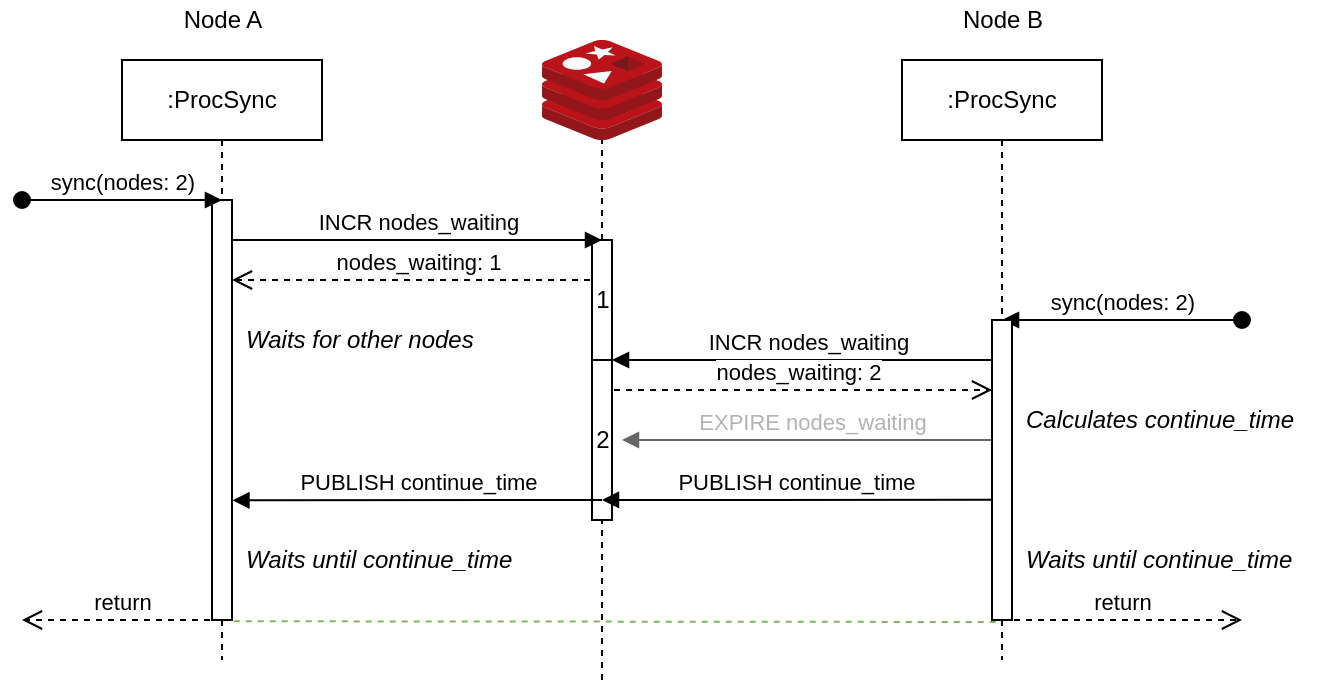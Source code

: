 <mxfile version="12.2.2" type="device" pages="1"><diagram id="95xUPI17nlWtu9CiqAwj" name="working principle"><mxGraphModel dx="640" dy="651" grid="1" gridSize="10" guides="1" tooltips="1" connect="1" arrows="1" fold="1" page="1" pageScale="1" pageWidth="850" pageHeight="1100" background="none" math="0" shadow="0"><root><mxCell id="0"/><mxCell id="1" parent="0"/><mxCell id="BkcbsBNvROkq-pkXpFz_-21" value="INCR nodes_waiting" style="html=1;verticalAlign=bottom;endArrow=block;" edge="1" parent="1" target="BkcbsBNvROkq-pkXpFz_-12"><mxGeometry width="80" relative="1" as="geometry"><mxPoint x="560" y="190" as="sourcePoint"/><mxPoint x="370" y="190" as="targetPoint"/></mxGeometry></mxCell><mxCell id="BkcbsBNvROkq-pkXpFz_-26" value="&lt;font color=&quot;#b3b3b3&quot;&gt;EXPIRE nodes_waiting&lt;/font&gt;" style="html=1;verticalAlign=bottom;endArrow=block;fillColor=#f5f5f5;strokeColor=#666666;" edge="1" parent="1"><mxGeometry width="80" relative="1" as="geometry"><mxPoint x="560" y="230" as="sourcePoint"/><mxPoint x="370" y="230" as="targetPoint"/></mxGeometry></mxCell><mxCell id="BkcbsBNvROkq-pkXpFz_-1" value=":ProcSync" style="shape=umlLifeline;perimeter=lifelinePerimeter;whiteSpace=wrap;html=1;container=1;collapsible=0;recursiveResize=0;outlineConnect=0;" vertex="1" parent="1"><mxGeometry x="120" y="40" width="100" height="300" as="geometry"/></mxCell><mxCell id="BkcbsBNvROkq-pkXpFz_-14" value="" style="html=1;points=[];perimeter=orthogonalPerimeter;" vertex="1" parent="BkcbsBNvROkq-pkXpFz_-1"><mxGeometry x="45" y="70" width="10" height="210" as="geometry"/></mxCell><mxCell id="BkcbsBNvROkq-pkXpFz_-2" value=":ProcSync" style="shape=umlLifeline;perimeter=lifelinePerimeter;whiteSpace=wrap;html=1;container=1;collapsible=0;recursiveResize=0;outlineConnect=0;" vertex="1" parent="1"><mxGeometry x="510" y="40" width="100" height="300" as="geometry"/></mxCell><mxCell id="BkcbsBNvROkq-pkXpFz_-20" value="sync(nodes: 2)" style="html=1;verticalAlign=bottom;startArrow=oval;startFill=1;endArrow=block;startSize=8;" edge="1" parent="BkcbsBNvROkq-pkXpFz_-2"><mxGeometry width="60" relative="1" as="geometry"><mxPoint x="170" y="130" as="sourcePoint"/><mxPoint x="50" y="130" as="targetPoint"/></mxGeometry></mxCell><mxCell id="BkcbsBNvROkq-pkXpFz_-19" value="" style="html=1;points=[];perimeter=orthogonalPerimeter;" vertex="1" parent="BkcbsBNvROkq-pkXpFz_-2"><mxGeometry x="45" y="130" width="10" height="150" as="geometry"/></mxCell><mxCell id="BkcbsBNvROkq-pkXpFz_-5" value="" style="aspect=fixed;html=1;points=[];align=center;image;fontSize=12;image=img/lib/mscae/Cache_Redis_Product.svg;" vertex="1" parent="1"><mxGeometry x="330" y="30" width="60" height="50" as="geometry"/></mxCell><mxCell id="BkcbsBNvROkq-pkXpFz_-8" value="" style="endArrow=none;dashed=1;html=1;" edge="1" parent="1" source="BkcbsBNvROkq-pkXpFz_-10" target="BkcbsBNvROkq-pkXpFz_-5"><mxGeometry width="50" height="50" relative="1" as="geometry"><mxPoint x="360.0" y="350" as="sourcePoint"/><mxPoint x="360.0" y="50" as="targetPoint"/></mxGeometry></mxCell><mxCell id="BkcbsBNvROkq-pkXpFz_-11" value="" style="endArrow=none;dashed=1;html=1;" edge="1" parent="1" source="BkcbsBNvROkq-pkXpFz_-12" target="BkcbsBNvROkq-pkXpFz_-10"><mxGeometry width="50" height="50" relative="1" as="geometry"><mxPoint x="360" y="350" as="sourcePoint"/><mxPoint x="360" y="80" as="targetPoint"/></mxGeometry></mxCell><mxCell id="BkcbsBNvROkq-pkXpFz_-13" value="" style="endArrow=none;dashed=1;html=1;" edge="1" parent="1" target="BkcbsBNvROkq-pkXpFz_-12"><mxGeometry width="50" height="50" relative="1" as="geometry"><mxPoint x="360" y="350" as="sourcePoint"/><mxPoint x="360" y="170" as="targetPoint"/></mxGeometry></mxCell><mxCell id="BkcbsBNvROkq-pkXpFz_-15" value="sync(nodes: 2)" style="html=1;verticalAlign=bottom;startArrow=oval;startFill=1;endArrow=block;startSize=8;" edge="1" parent="1"><mxGeometry width="60" relative="1" as="geometry"><mxPoint x="70" y="110" as="sourcePoint"/><mxPoint x="170" y="110" as="targetPoint"/></mxGeometry></mxCell><mxCell id="BkcbsBNvROkq-pkXpFz_-17" value="nodes_waiting: 1" style="html=1;verticalAlign=bottom;endArrow=open;dashed=1;endSize=8;" edge="1" parent="1" target="BkcbsBNvROkq-pkXpFz_-14"><mxGeometry relative="1" as="geometry"><mxPoint x="360" y="150" as="sourcePoint"/><mxPoint x="180" y="150" as="targetPoint"/></mxGeometry></mxCell><mxCell id="BkcbsBNvROkq-pkXpFz_-10" value="1" style="html=1;points=[];perimeter=orthogonalPerimeter;" vertex="1" parent="1"><mxGeometry x="355" y="130" width="10" height="60" as="geometry"/></mxCell><mxCell id="BkcbsBNvROkq-pkXpFz_-22" value="nodes_waiting: 2" style="html=1;verticalAlign=bottom;endArrow=open;dashed=1;endSize=8;" edge="1" parent="1" target="BkcbsBNvROkq-pkXpFz_-19"><mxGeometry relative="1" as="geometry"><mxPoint x="360" y="205" as="sourcePoint"/><mxPoint x="490" y="210" as="targetPoint"/></mxGeometry></mxCell><mxCell id="BkcbsBNvROkq-pkXpFz_-16" value="INCR nodes_waiting" style="html=1;verticalAlign=bottom;endArrow=block;entryX=0.5;entryY=0;entryDx=0;entryDy=0;entryPerimeter=0;" edge="1" parent="1" source="BkcbsBNvROkq-pkXpFz_-14" target="BkcbsBNvROkq-pkXpFz_-10"><mxGeometry width="80" relative="1" as="geometry"><mxPoint x="180" y="130" as="sourcePoint"/><mxPoint x="250" y="130" as="targetPoint"/></mxGeometry></mxCell><mxCell id="BkcbsBNvROkq-pkXpFz_-23" value="Waits for other nodes" style="text;html=1;resizable=0;points=[];autosize=1;align=left;verticalAlign=top;spacingTop=-4;fontStyle=2" vertex="1" parent="1"><mxGeometry x="180" y="170" width="130" height="20" as="geometry"/></mxCell><mxCell id="BkcbsBNvROkq-pkXpFz_-24" value="Node A" style="text;html=1;resizable=0;points=[];autosize=1;align=center;verticalAlign=top;spacingTop=-4;" vertex="1" parent="1"><mxGeometry x="145" y="10" width="50" height="20" as="geometry"/></mxCell><mxCell id="BkcbsBNvROkq-pkXpFz_-25" value="Node B" style="text;html=1;resizable=0;points=[];autosize=1;align=center;verticalAlign=top;spacingTop=-4;" vertex="1" parent="1"><mxGeometry x="530" y="10" width="60" height="20" as="geometry"/></mxCell><mxCell id="BkcbsBNvROkq-pkXpFz_-28" value="Calculates continue_time" style="text;html=1;resizable=0;points=[];autosize=1;align=left;verticalAlign=top;spacingTop=-4;fontStyle=2" vertex="1" parent="1"><mxGeometry x="570" y="210" width="150" height="20" as="geometry"/></mxCell><mxCell id="BkcbsBNvROkq-pkXpFz_-30" value="Waits until continue_time" style="text;html=1;resizable=0;points=[];autosize=1;align=left;verticalAlign=top;spacingTop=-4;fontStyle=2" vertex="1" parent="1"><mxGeometry x="180" y="280" width="150" height="20" as="geometry"/></mxCell><mxCell id="BkcbsBNvROkq-pkXpFz_-31" value="Waits until continue_time" style="text;html=1;resizable=0;points=[];autosize=1;align=left;verticalAlign=top;spacingTop=-4;fontStyle=2" vertex="1" parent="1"><mxGeometry x="570" y="280" width="150" height="20" as="geometry"/></mxCell><mxCell id="BkcbsBNvROkq-pkXpFz_-34" value="" style="endArrow=none;dashed=1;html=1;fillColor=#d5e8d4;strokeColor=#82b366;exitX=1.086;exitY=1.003;exitDx=0;exitDy=0;exitPerimeter=0;" edge="1" parent="1" source="BkcbsBNvROkq-pkXpFz_-14"><mxGeometry width="50" height="50" relative="1" as="geometry"><mxPoint x="240" y="420" as="sourcePoint"/><mxPoint x="560" y="321" as="targetPoint"/></mxGeometry></mxCell><mxCell id="BkcbsBNvROkq-pkXpFz_-35" value="return" style="html=1;verticalAlign=bottom;endArrow=open;dashed=1;endSize=8;" edge="1" parent="1"><mxGeometry relative="1" as="geometry"><mxPoint x="170" y="320" as="sourcePoint"/><mxPoint x="70" y="320" as="targetPoint"/></mxGeometry></mxCell><mxCell id="BkcbsBNvROkq-pkXpFz_-36" value="return" style="html=1;verticalAlign=bottom;endArrow=open;dashed=1;endSize=8;" edge="1" parent="1"><mxGeometry relative="1" as="geometry"><mxPoint x="560" y="320.0" as="sourcePoint"/><mxPoint x="680" y="320" as="targetPoint"/></mxGeometry></mxCell><mxCell id="BkcbsBNvROkq-pkXpFz_-12" value="2" style="html=1;points=[];perimeter=orthogonalPerimeter;" vertex="1" parent="1"><mxGeometry x="355" y="190" width="10" height="80" as="geometry"/></mxCell><mxCell id="BkcbsBNvROkq-pkXpFz_-29" value="PUBLISH continue_time" style="html=1;verticalAlign=bottom;endArrow=block;entryX=1.023;entryY=0.715;entryDx=0;entryDy=0;entryPerimeter=0;" edge="1" parent="1" target="BkcbsBNvROkq-pkXpFz_-14"><mxGeometry width="80" relative="1" as="geometry"><mxPoint x="360" y="260" as="sourcePoint"/><mxPoint x="180" y="260" as="targetPoint"/></mxGeometry></mxCell><mxCell id="BkcbsBNvROkq-pkXpFz_-27" value="PUBLISH continue_time" style="html=1;verticalAlign=bottom;endArrow=block;exitX=-0.019;exitY=0.599;exitDx=0;exitDy=0;exitPerimeter=0;" edge="1" parent="1" source="BkcbsBNvROkq-pkXpFz_-19"><mxGeometry width="80" relative="1" as="geometry"><mxPoint x="550" y="260" as="sourcePoint"/><mxPoint x="360" y="260" as="targetPoint"/></mxGeometry></mxCell></root></mxGraphModel></diagram></mxfile>